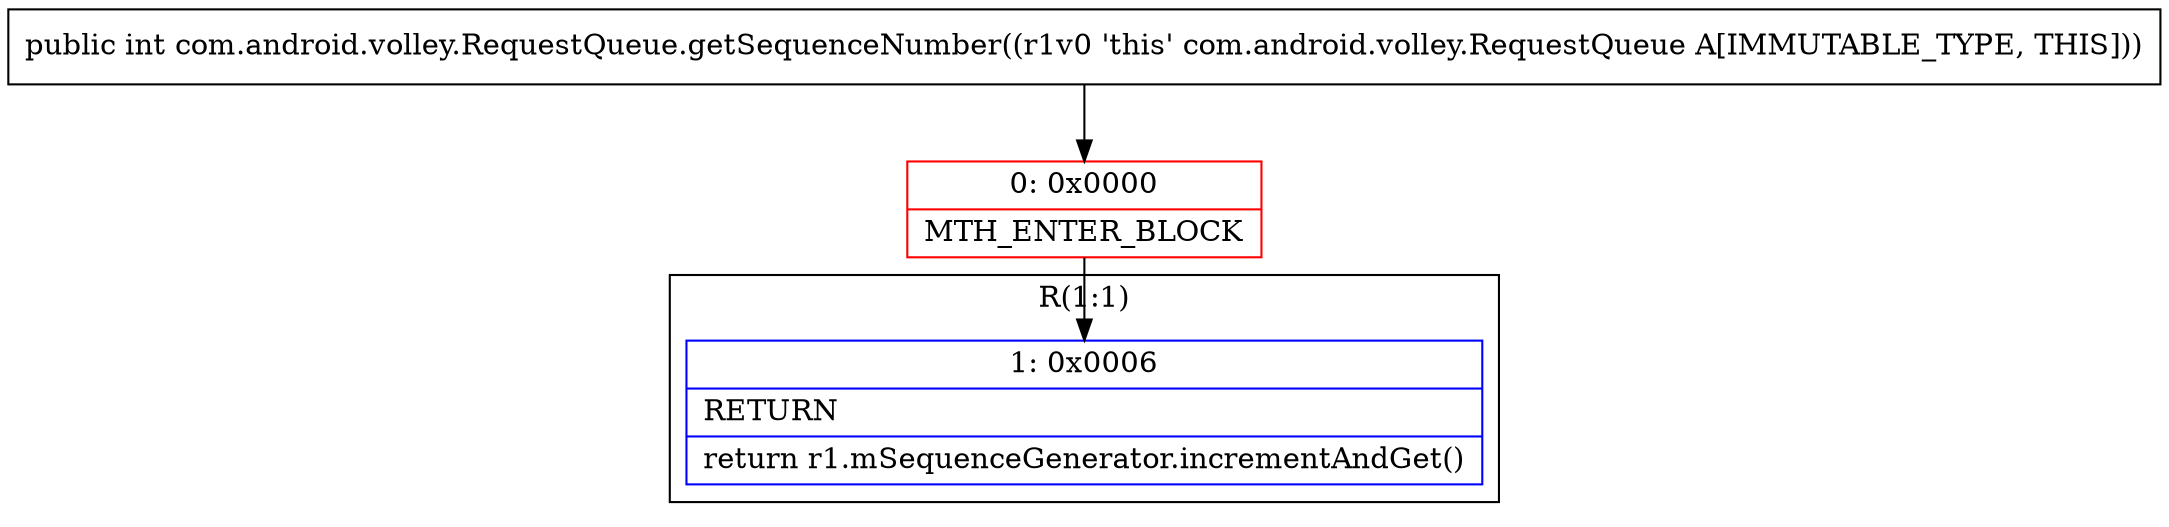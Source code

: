 digraph "CFG forcom.android.volley.RequestQueue.getSequenceNumber()I" {
subgraph cluster_Region_1018361998 {
label = "R(1:1)";
node [shape=record,color=blue];
Node_1 [shape=record,label="{1\:\ 0x0006|RETURN\l|return r1.mSequenceGenerator.incrementAndGet()\l}"];
}
Node_0 [shape=record,color=red,label="{0\:\ 0x0000|MTH_ENTER_BLOCK\l}"];
MethodNode[shape=record,label="{public int com.android.volley.RequestQueue.getSequenceNumber((r1v0 'this' com.android.volley.RequestQueue A[IMMUTABLE_TYPE, THIS])) }"];
MethodNode -> Node_0;
Node_0 -> Node_1;
}

